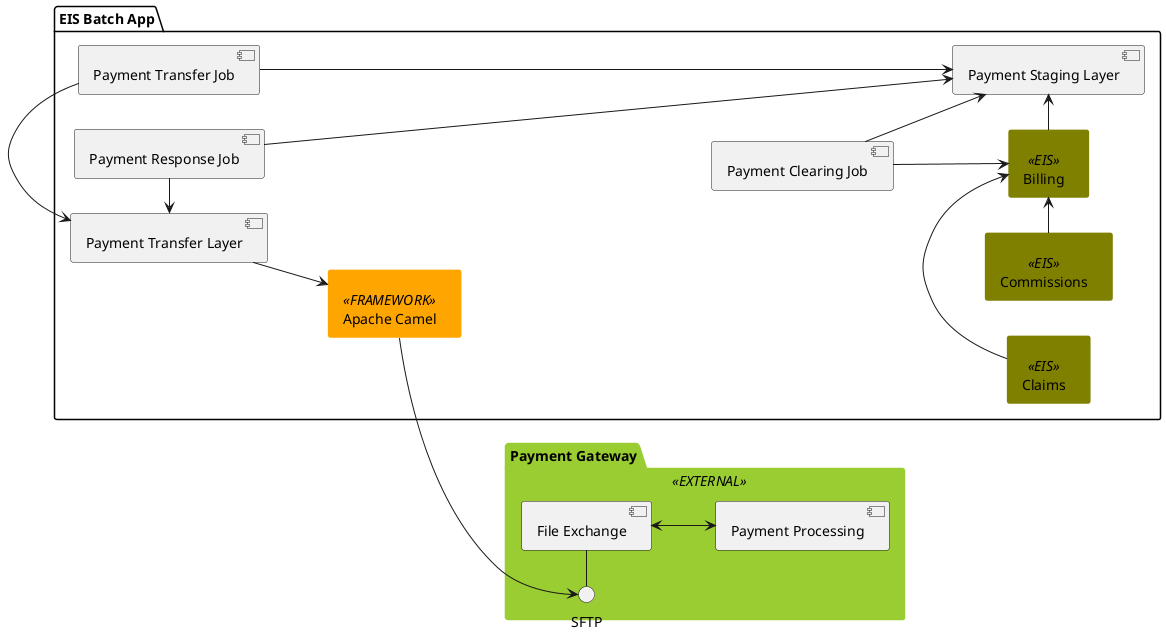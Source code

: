 @startuml

left to right direction

skinparam  package {

	BackgroundColor<<EXTERNAL>> YellowGreen
	BorderColor<< EXTERNAL >> YellowGreen

}

skinparam component {
  BackgroundColor<<FRAMEWORK>> orange
  BorderColor<< FRAMEWORK >> orange

}

skinparam component {
  BackgroundColor<<EIS>> olive
  BorderColor<<EIS>> olive

}


package "EIS Batch App" {
[Billing]<<EIS>>
[Commissions]<<EIS>>
[Claims]<<EIS>>
[Payment Transfer Job]
[Payment Response Job]
[Payment Clearing Job]
[Payment Staging Layer]
[Apache Camel]<<FRAMEWORK>>
[Payment Transfer Layer]
}

package "Payment Gateway"<< EXTERNAL >> {
SFTP - [File Exchange]
[Payment Processing]
}

[File Exchange] <--> [Payment Processing]

[Payment Transfer Layer] --> [Apache Camel]

[Apache Camel] --> SFTP
[Billing] -> [Payment Staging Layer]
[Commissions] -> [Billing]
[Claims]  -> [Billing]
[Payment Transfer Job] -> [Payment Transfer Layer]
[Payment Response Job] -> [Payment Transfer Layer]
[Payment Transfer Job] -----> [Payment Staging Layer]
[Payment Response Job] -> [Payment Staging Layer]
[Payment Clearing Job] -> [Payment Staging Layer]
[Payment Clearing Job] --> [Billing]




@enduml